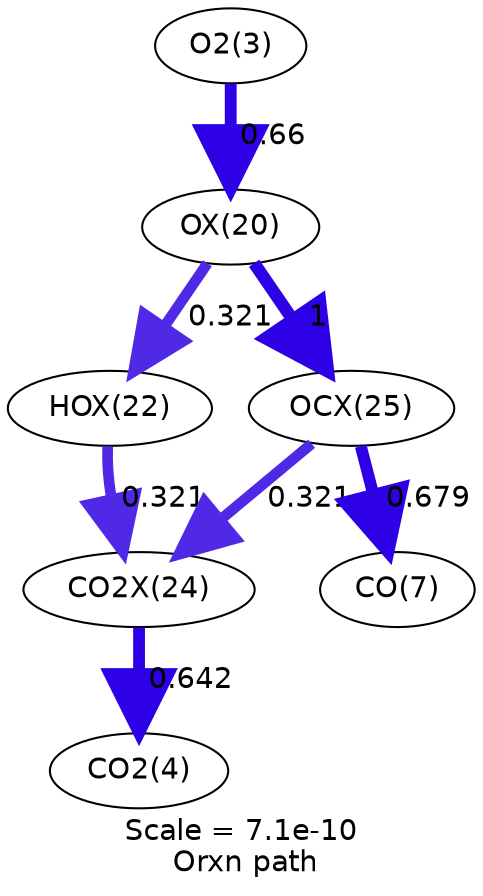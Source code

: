 digraph reaction_paths {
center=1;
s4 -> s22[fontname="Helvetica", style="setlinewidth(5.69)", arrowsize=2.84, color="0.7, 1.16, 0.9"
, label=" 0.66"];
s22 -> s24[fontname="Helvetica", style="setlinewidth(5.14)", arrowsize=2.57, color="0.7, 0.821, 0.9"
, label=" 0.321"];
s22 -> s27[fontname="Helvetica", style="setlinewidth(6)", arrowsize=3, color="0.7, 1.5, 0.9"
, label=" 1"];
s24 -> s26[fontname="Helvetica", style="setlinewidth(5.14)", arrowsize=2.57, color="0.7, 0.821, 0.9"
, label=" 0.321"];
s26 -> s5[fontname="Helvetica", style="setlinewidth(5.67)", arrowsize=2.83, color="0.7, 1.14, 0.9"
, label=" 0.642"];
s27 -> s26[fontname="Helvetica", style="setlinewidth(5.14)", arrowsize=2.57, color="0.7, 0.821, 0.9"
, label=" 0.321"];
s27 -> s8[fontname="Helvetica", style="setlinewidth(5.71)", arrowsize=2.85, color="0.7, 1.18, 0.9"
, label=" 0.679"];
s4 [ fontname="Helvetica", label="O2(3)"];
s5 [ fontname="Helvetica", label="CO2(4)"];
s8 [ fontname="Helvetica", label="CO(7)"];
s22 [ fontname="Helvetica", label="OX(20)"];
s24 [ fontname="Helvetica", label="HOX(22)"];
s26 [ fontname="Helvetica", label="CO2X(24)"];
s27 [ fontname="Helvetica", label="OCX(25)"];
 label = "Scale = 7.1e-10\l Orxn path";
 fontname = "Helvetica";
}
